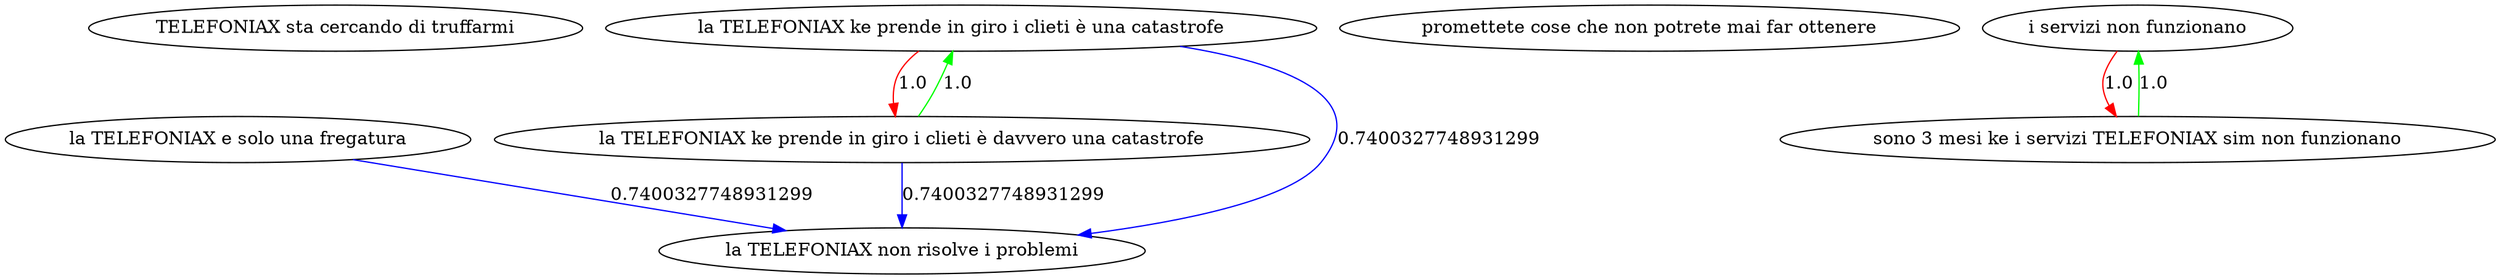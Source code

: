 digraph rawGraph {
"TELEFONIAX sta cercando di truffarmi";"la TELEFONIAX e solo una fregatura";"la TELEFONIAX ke prende in giro i clieti è una catastrofe";"la TELEFONIAX ke prende in giro i clieti è davvero una catastrofe";"la TELEFONIAX non risolve i problemi";"promettete cose che non potrete mai far ottenere";"i servizi non funzionano";"sono 3 mesi ke i servizi TELEFONIAX sim non funzionano";"la TELEFONIAX ke prende in giro i clieti è davvero una catastrofe" -> "la TELEFONIAX ke prende in giro i clieti è una catastrofe" [label=1.0] [color=green]
"la TELEFONIAX ke prende in giro i clieti è una catastrofe" -> "la TELEFONIAX ke prende in giro i clieti è davvero una catastrofe" [label=1.0] [color=red]
"la TELEFONIAX ke prende in giro i clieti è una catastrofe" -> "la TELEFONIAX non risolve i problemi" [label=0.7400327748931299] [color=blue]
"la TELEFONIAX e solo una fregatura" -> "la TELEFONIAX non risolve i problemi" [label=0.7400327748931299] [color=blue]
"sono 3 mesi ke i servizi TELEFONIAX sim non funzionano" -> "i servizi non funzionano" [label=1.0] [color=green]
"i servizi non funzionano" -> "sono 3 mesi ke i servizi TELEFONIAX sim non funzionano" [label=1.0] [color=red]
"la TELEFONIAX ke prende in giro i clieti è davvero una catastrofe" -> "la TELEFONIAX non risolve i problemi" [label=0.7400327748931299] [color=blue]
}